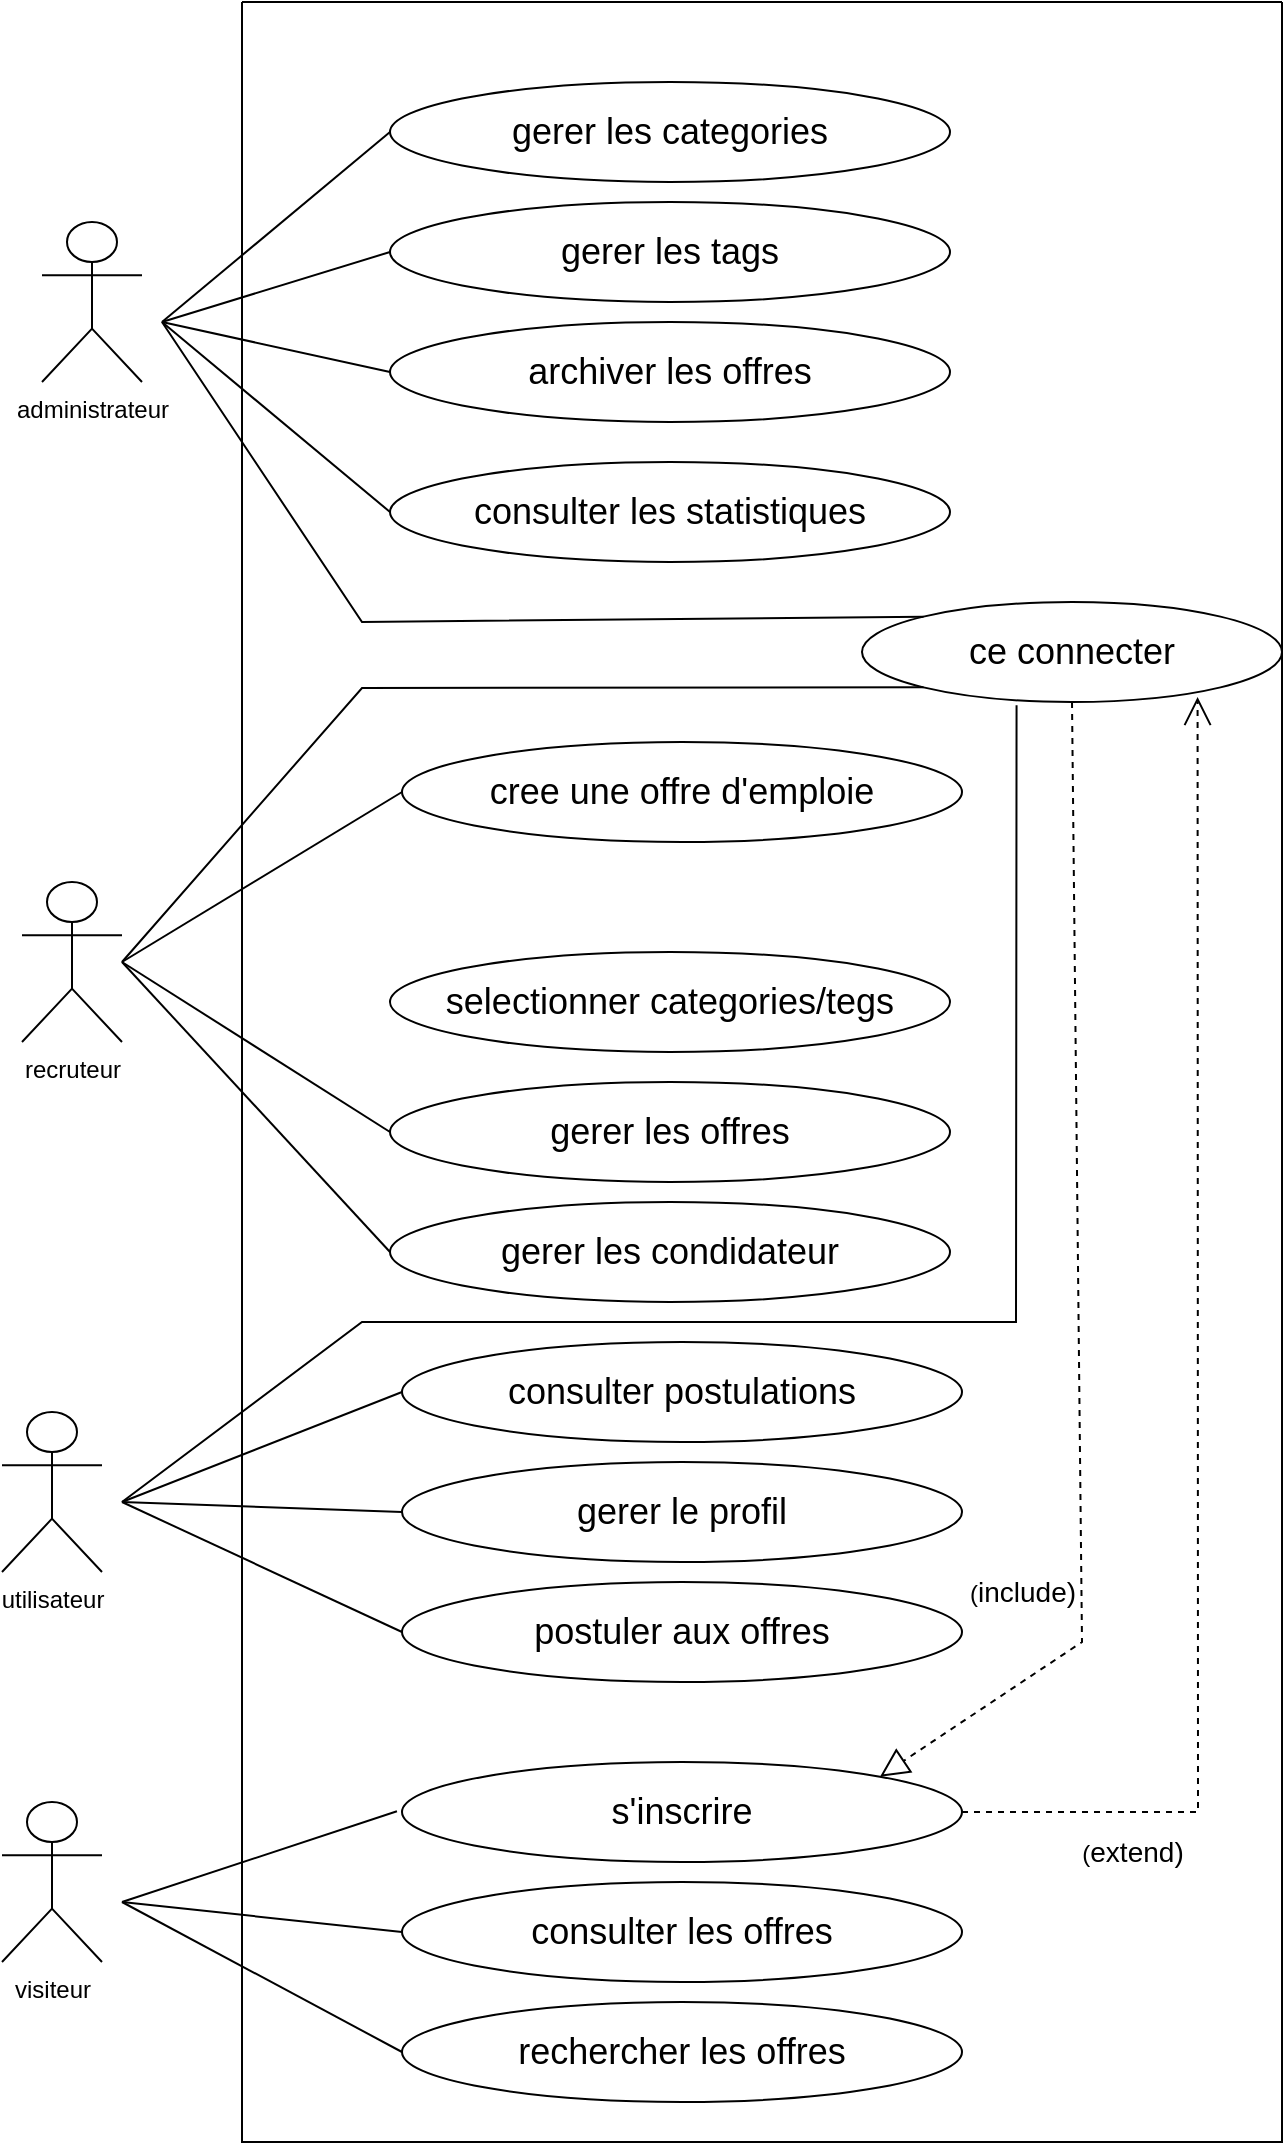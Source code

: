 <mxfile version="26.0.2">
  <diagram id="C5RBs43oDa-KdzZeNtuy" name="Page-1">
    <mxGraphModel dx="1985" dy="815" grid="1" gridSize="10" guides="1" tooltips="1" connect="1" arrows="1" fold="1" page="1" pageScale="1" pageWidth="827" pageHeight="1169" math="0" shadow="0">
      <root>
        <mxCell id="WIyWlLk6GJQsqaUBKTNV-0" />
        <mxCell id="WIyWlLk6GJQsqaUBKTNV-1" parent="WIyWlLk6GJQsqaUBKTNV-0" />
        <mxCell id="s31qBSAKNXmRd7B36Ofu-0" value="" style="swimlane;startSize=0;" parent="WIyWlLk6GJQsqaUBKTNV-1" vertex="1">
          <mxGeometry x="200" y="50" width="520" height="1070" as="geometry">
            <mxRectangle x="200" y="40" width="50" height="40" as="alternateBounds" />
          </mxGeometry>
        </mxCell>
        <mxCell id="s31qBSAKNXmRd7B36Ofu-1" value="&lt;span style=&quot;font-size: 18px;&quot;&gt;consulter les offres&lt;/span&gt;" style="ellipse;whiteSpace=wrap;html=1;" parent="s31qBSAKNXmRd7B36Ofu-0" vertex="1">
          <mxGeometry x="80" y="940" width="280" height="50" as="geometry" />
        </mxCell>
        <mxCell id="s31qBSAKNXmRd7B36Ofu-2" value="&lt;span style=&quot;font-size: 18px;&quot;&gt;rechercher&amp;nbsp;&lt;/span&gt;&lt;span style=&quot;font-size: 18px;&quot;&gt;les offres&lt;/span&gt;" style="ellipse;whiteSpace=wrap;html=1;" parent="s31qBSAKNXmRd7B36Ofu-0" vertex="1">
          <mxGeometry x="80" y="1000" width="280" height="50" as="geometry" />
        </mxCell>
        <mxCell id="s31qBSAKNXmRd7B36Ofu-7" value="&lt;span style=&quot;font-size: 18px;&quot;&gt;gerer les condidateur&lt;/span&gt;" style="ellipse;whiteSpace=wrap;html=1;" parent="s31qBSAKNXmRd7B36Ofu-0" vertex="1">
          <mxGeometry x="74" y="600" width="280" height="50" as="geometry" />
        </mxCell>
        <mxCell id="s31qBSAKNXmRd7B36Ofu-8" value="&lt;span style=&quot;font-size: 18px;&quot;&gt;gerer les offres&lt;/span&gt;" style="ellipse;whiteSpace=wrap;html=1;" parent="s31qBSAKNXmRd7B36Ofu-0" vertex="1">
          <mxGeometry x="74" y="540" width="280" height="50" as="geometry" />
        </mxCell>
        <mxCell id="s31qBSAKNXmRd7B36Ofu-9" value="&lt;span data-lucid-content=&quot;{&amp;quot;t&amp;quot;:&amp;quot;gestion des films&amp;quot;,&amp;quot;m&amp;quot;:[{&amp;quot;s&amp;quot;:0,&amp;quot;n&amp;quot;:&amp;quot;s&amp;quot;,&amp;quot;v&amp;quot;:18.667,&amp;quot;e&amp;quot;:17}]}&quot; data-lucid-type=&quot;application/vnd.lucid.text&quot;&gt;&lt;font style=&quot;font-size: 18px;&quot;&gt;cree une offre d&#39;emploie&lt;/font&gt;&lt;/span&gt;" style="ellipse;whiteSpace=wrap;html=1;" parent="s31qBSAKNXmRd7B36Ofu-0" vertex="1">
          <mxGeometry x="80" y="370" width="280" height="50" as="geometry" />
        </mxCell>
        <mxCell id="s31qBSAKNXmRd7B36Ofu-10" value="" style="endArrow=none;html=1;rounded=0;entryX=0;entryY=0.5;entryDx=0;entryDy=0;" parent="s31qBSAKNXmRd7B36Ofu-0" target="s31qBSAKNXmRd7B36Ofu-8" edge="1">
          <mxGeometry width="50" height="50" relative="1" as="geometry">
            <mxPoint x="-60" y="480" as="sourcePoint" />
            <mxPoint x="220" y="530" as="targetPoint" />
            <Array as="points" />
          </mxGeometry>
        </mxCell>
        <mxCell id="s31qBSAKNXmRd7B36Ofu-11" value="" style="endArrow=none;html=1;rounded=0;entryX=0;entryY=0.5;entryDx=0;entryDy=0;" parent="s31qBSAKNXmRd7B36Ofu-0" target="s31qBSAKNXmRd7B36Ofu-9" edge="1">
          <mxGeometry width="50" height="50" relative="1" as="geometry">
            <mxPoint x="-60" y="480" as="sourcePoint" />
            <mxPoint x="90" y="525" as="targetPoint" />
            <Array as="points" />
          </mxGeometry>
        </mxCell>
        <mxCell id="s31qBSAKNXmRd7B36Ofu-12" value="" style="endArrow=none;html=1;rounded=0;entryX=0;entryY=0.5;entryDx=0;entryDy=0;" parent="s31qBSAKNXmRd7B36Ofu-0" target="s31qBSAKNXmRd7B36Ofu-7" edge="1">
          <mxGeometry width="50" height="50" relative="1" as="geometry">
            <mxPoint x="-60" y="480" as="sourcePoint" />
            <mxPoint x="90" y="525" as="targetPoint" />
            <Array as="points" />
          </mxGeometry>
        </mxCell>
        <mxCell id="s31qBSAKNXmRd7B36Ofu-4" value="&lt;span style=&quot;font-size: 18px;&quot;&gt;postuler aux offres&lt;/span&gt;" style="ellipse;whiteSpace=wrap;html=1;" parent="s31qBSAKNXmRd7B36Ofu-0" vertex="1">
          <mxGeometry x="80" y="790" width="280" height="50" as="geometry" />
        </mxCell>
        <mxCell id="s31qBSAKNXmRd7B36Ofu-5" value="&lt;span style=&quot;font-size: 18px;&quot;&gt;gerer le profil&lt;/span&gt;" style="ellipse;whiteSpace=wrap;html=1;" parent="s31qBSAKNXmRd7B36Ofu-0" vertex="1">
          <mxGeometry x="80" y="730" width="280" height="50" as="geometry" />
        </mxCell>
        <mxCell id="s31qBSAKNXmRd7B36Ofu-6" value="&lt;span style=&quot;font-size: 18px;&quot;&gt;consulter postulations&lt;/span&gt;" style="ellipse;whiteSpace=wrap;html=1;" parent="s31qBSAKNXmRd7B36Ofu-0" vertex="1">
          <mxGeometry x="80" y="670" width="280" height="50" as="geometry" />
        </mxCell>
        <mxCell id="s31qBSAKNXmRd7B36Ofu-33" value="" style="endArrow=none;html=1;rounded=0;entryX=0;entryY=0.5;entryDx=0;entryDy=0;" parent="s31qBSAKNXmRd7B36Ofu-0" target="s31qBSAKNXmRd7B36Ofu-4" edge="1">
          <mxGeometry width="50" height="50" relative="1" as="geometry">
            <mxPoint x="-60" y="750" as="sourcePoint" />
            <mxPoint x="220" y="760" as="targetPoint" />
            <Array as="points" />
          </mxGeometry>
        </mxCell>
        <mxCell id="s31qBSAKNXmRd7B36Ofu-35" value="" style="endArrow=none;html=1;rounded=0;entryX=0;entryY=0.5;entryDx=0;entryDy=0;" parent="s31qBSAKNXmRd7B36Ofu-0" target="s31qBSAKNXmRd7B36Ofu-6" edge="1">
          <mxGeometry width="50" height="50" relative="1" as="geometry">
            <mxPoint x="-60" y="750" as="sourcePoint" />
            <mxPoint x="90" y="695" as="targetPoint" />
            <Array as="points" />
          </mxGeometry>
        </mxCell>
        <mxCell id="s31qBSAKNXmRd7B36Ofu-43" value="&lt;span style=&quot;font-size: 18px;&quot;&gt;s&#39;inscrire&lt;/span&gt;" style="ellipse;whiteSpace=wrap;html=1;" parent="s31qBSAKNXmRd7B36Ofu-0" vertex="1">
          <mxGeometry x="80" y="880" width="280" height="50" as="geometry" />
        </mxCell>
        <mxCell id="s31qBSAKNXmRd7B36Ofu-45" value="&lt;span style=&quot;font-size: 18px;&quot;&gt;archiver les offres&lt;/span&gt;" style="ellipse;whiteSpace=wrap;html=1;" parent="s31qBSAKNXmRd7B36Ofu-0" vertex="1">
          <mxGeometry x="74" y="160" width="280" height="50" as="geometry" />
        </mxCell>
        <mxCell id="s31qBSAKNXmRd7B36Ofu-46" value="&lt;span style=&quot;font-size: 18px;&quot;&gt;gerer les tags&lt;/span&gt;" style="ellipse;whiteSpace=wrap;html=1;" parent="s31qBSAKNXmRd7B36Ofu-0" vertex="1">
          <mxGeometry x="74" y="100" width="280" height="50" as="geometry" />
        </mxCell>
        <mxCell id="s31qBSAKNXmRd7B36Ofu-47" value="&lt;span data-lucid-content=&quot;{&amp;quot;t&amp;quot;:&amp;quot;gestion des films&amp;quot;,&amp;quot;m&amp;quot;:[{&amp;quot;s&amp;quot;:0,&amp;quot;n&amp;quot;:&amp;quot;s&amp;quot;,&amp;quot;v&amp;quot;:18.667,&amp;quot;e&amp;quot;:17}]}&quot; data-lucid-type=&quot;application/vnd.lucid.text&quot;&gt;&lt;font style=&quot;font-size: 18px;&quot;&gt;gerer les categories&lt;/font&gt;&lt;/span&gt;" style="ellipse;whiteSpace=wrap;html=1;" parent="s31qBSAKNXmRd7B36Ofu-0" vertex="1">
          <mxGeometry x="74" y="40" width="280" height="50" as="geometry" />
        </mxCell>
        <mxCell id="s31qBSAKNXmRd7B36Ofu-48" value="&lt;span style=&quot;font-size: 18px;&quot;&gt;consulter les statistiques&lt;/span&gt;" style="ellipse;whiteSpace=wrap;html=1;" parent="s31qBSAKNXmRd7B36Ofu-0" vertex="1">
          <mxGeometry x="74" y="230" width="280" height="50" as="geometry" />
        </mxCell>
        <mxCell id="s31qBSAKNXmRd7B36Ofu-49" value="&lt;span style=&quot;font-size: 18px;&quot;&gt;selectionner categories/tegs&lt;/span&gt;" style="ellipse;whiteSpace=wrap;html=1;" parent="s31qBSAKNXmRd7B36Ofu-0" vertex="1">
          <mxGeometry x="74" y="475" width="280" height="50" as="geometry" />
        </mxCell>
        <mxCell id="s31qBSAKNXmRd7B36Ofu-50" value="&lt;span data-lucid-content=&quot;{&amp;quot;t&amp;quot;:&amp;quot;gestion des films&amp;quot;,&amp;quot;m&amp;quot;:[{&amp;quot;s&amp;quot;:0,&amp;quot;n&amp;quot;:&amp;quot;s&amp;quot;,&amp;quot;v&amp;quot;:18.667,&amp;quot;e&amp;quot;:17}]}&quot; data-lucid-type=&quot;application/vnd.lucid.text&quot;&gt;&lt;font style=&quot;font-size: 18px;&quot;&gt;ce connecter&lt;/font&gt;&lt;/span&gt;" style="ellipse;whiteSpace=wrap;html=1;" parent="s31qBSAKNXmRd7B36Ofu-0" vertex="1">
          <mxGeometry x="310" y="300" width="210" height="50" as="geometry" />
        </mxCell>
        <mxCell id="s31qBSAKNXmRd7B36Ofu-51" value="" style="endArrow=none;html=1;rounded=0;entryX=0;entryY=0.5;entryDx=0;entryDy=0;" parent="s31qBSAKNXmRd7B36Ofu-0" edge="1">
          <mxGeometry width="50" height="50" relative="1" as="geometry">
            <mxPoint x="-40" y="160" as="sourcePoint" />
            <mxPoint x="74" y="65" as="targetPoint" />
            <Array as="points" />
          </mxGeometry>
        </mxCell>
        <mxCell id="s31qBSAKNXmRd7B36Ofu-52" value="" style="endArrow=none;html=1;rounded=0;entryX=0;entryY=0.5;entryDx=0;entryDy=0;" parent="s31qBSAKNXmRd7B36Ofu-0" edge="1">
          <mxGeometry width="50" height="50" relative="1" as="geometry">
            <mxPoint x="-40" y="160" as="sourcePoint" />
            <mxPoint x="74" y="255" as="targetPoint" />
            <Array as="points" />
          </mxGeometry>
        </mxCell>
        <mxCell id="s31qBSAKNXmRd7B36Ofu-53" value="" style="endArrow=none;html=1;rounded=0;entryX=0;entryY=0.5;entryDx=0;entryDy=0;" parent="s31qBSAKNXmRd7B36Ofu-0" target="s31qBSAKNXmRd7B36Ofu-45" edge="1">
          <mxGeometry width="50" height="50" relative="1" as="geometry">
            <mxPoint x="-40" y="160" as="sourcePoint" />
            <mxPoint x="84" y="265" as="targetPoint" />
            <Array as="points" />
          </mxGeometry>
        </mxCell>
        <mxCell id="s31qBSAKNXmRd7B36Ofu-54" value="" style="endArrow=none;html=1;rounded=0;entryX=0;entryY=0.5;entryDx=0;entryDy=0;" parent="s31qBSAKNXmRd7B36Ofu-0" target="s31qBSAKNXmRd7B36Ofu-46" edge="1">
          <mxGeometry width="50" height="50" relative="1" as="geometry">
            <mxPoint x="-40" y="160" as="sourcePoint" />
            <mxPoint x="84" y="195" as="targetPoint" />
            <Array as="points" />
          </mxGeometry>
        </mxCell>
        <mxCell id="s31qBSAKNXmRd7B36Ofu-66" value="" style="endArrow=open;endSize=12;dashed=1;html=1;rounded=0;exitX=1;exitY=0.5;exitDx=0;exitDy=0;entryX=0.799;entryY=0.949;entryDx=0;entryDy=0;entryPerimeter=0;" parent="s31qBSAKNXmRd7B36Ofu-0" source="s31qBSAKNXmRd7B36Ofu-43" target="s31qBSAKNXmRd7B36Ofu-50" edge="1">
          <mxGeometry width="160" relative="1" as="geometry">
            <mxPoint x="330" y="680" as="sourcePoint" />
            <mxPoint x="490" y="680" as="targetPoint" />
            <Array as="points">
              <mxPoint x="478" y="905" />
            </Array>
          </mxGeometry>
        </mxCell>
        <mxCell id="s31qBSAKNXmRd7B36Ofu-75" value="(&lt;span style=&quot;font-size: 14px;&quot;&gt;include)&lt;/span&gt;" style="text;html=1;align=center;verticalAlign=middle;resizable=0;points=[];autosize=1;strokeColor=none;fillColor=none;" parent="s31qBSAKNXmRd7B36Ofu-0" vertex="1">
          <mxGeometry x="350" y="780" width="80" height="30" as="geometry" />
        </mxCell>
        <mxCell id="s31qBSAKNXmRd7B36Ofu-78" value="(&lt;span style=&quot;font-size: 14px;&quot;&gt;extend&lt;/span&gt;&lt;span style=&quot;font-size: 14px;&quot;&gt;)&lt;/span&gt;" style="text;html=1;align=center;verticalAlign=middle;resizable=0;points=[];autosize=1;strokeColor=none;fillColor=none;" parent="s31qBSAKNXmRd7B36Ofu-0" vertex="1">
          <mxGeometry x="410" y="910" width="70" height="30" as="geometry" />
        </mxCell>
        <mxCell id="pxymAM-Tiz4OLTKwydcJ-0" value="" style="endArrow=block;dashed=1;endFill=0;endSize=12;html=1;rounded=0;entryX=1;entryY=0;entryDx=0;entryDy=0;exitX=0.5;exitY=1;exitDx=0;exitDy=0;" edge="1" parent="s31qBSAKNXmRd7B36Ofu-0" source="s31qBSAKNXmRd7B36Ofu-50" target="s31qBSAKNXmRd7B36Ofu-43">
          <mxGeometry width="160" relative="1" as="geometry">
            <mxPoint x="130" y="590" as="sourcePoint" />
            <mxPoint x="290" y="590" as="targetPoint" />
            <Array as="points">
              <mxPoint x="420" y="820" />
            </Array>
          </mxGeometry>
        </mxCell>
        <mxCell id="s31qBSAKNXmRd7B36Ofu-31" value="visiteur" style="shape=umlActor;verticalLabelPosition=bottom;verticalAlign=top;html=1;outlineConnect=0;" parent="WIyWlLk6GJQsqaUBKTNV-1" vertex="1">
          <mxGeometry x="80" y="950" width="50" height="80" as="geometry" />
        </mxCell>
        <mxCell id="s31qBSAKNXmRd7B36Ofu-37" value="" style="endArrow=none;html=1;rounded=0;entryX=0;entryY=0.5;entryDx=0;entryDy=0;" parent="WIyWlLk6GJQsqaUBKTNV-1" target="s31qBSAKNXmRd7B36Ofu-1" edge="1">
          <mxGeometry width="50" height="50" relative="1" as="geometry">
            <mxPoint x="140" y="1000" as="sourcePoint" />
            <mxPoint x="290" y="885" as="targetPoint" />
            <Array as="points" />
          </mxGeometry>
        </mxCell>
        <mxCell id="s31qBSAKNXmRd7B36Ofu-38" value="" style="endArrow=none;html=1;rounded=0;entryX=0;entryY=0.5;entryDx=0;entryDy=0;" parent="WIyWlLk6GJQsqaUBKTNV-1" target="s31qBSAKNXmRd7B36Ofu-2" edge="1">
          <mxGeometry width="50" height="50" relative="1" as="geometry">
            <mxPoint x="140" y="1000" as="sourcePoint" />
            <mxPoint x="290" y="995" as="targetPoint" />
            <Array as="points" />
          </mxGeometry>
        </mxCell>
        <mxCell id="s31qBSAKNXmRd7B36Ofu-39" value="administrateur" style="shape=umlActor;verticalLabelPosition=bottom;verticalAlign=top;html=1;outlineConnect=0;" parent="WIyWlLk6GJQsqaUBKTNV-1" vertex="1">
          <mxGeometry x="100" y="160" width="50" height="80" as="geometry" />
        </mxCell>
        <mxCell id="s31qBSAKNXmRd7B36Ofu-40" value="recruteur" style="shape=umlActor;verticalLabelPosition=bottom;verticalAlign=top;html=1;outlineConnect=0;" parent="WIyWlLk6GJQsqaUBKTNV-1" vertex="1">
          <mxGeometry x="90" y="490" width="50" height="80" as="geometry" />
        </mxCell>
        <mxCell id="s31qBSAKNXmRd7B36Ofu-44" value="" style="endArrow=none;html=1;rounded=0;entryX=-0.009;entryY=0.493;entryDx=0;entryDy=0;entryPerimeter=0;" parent="WIyWlLk6GJQsqaUBKTNV-1" target="s31qBSAKNXmRd7B36Ofu-43" edge="1">
          <mxGeometry width="50" height="50" relative="1" as="geometry">
            <mxPoint x="140" y="1000" as="sourcePoint" />
            <mxPoint x="290" y="1015" as="targetPoint" />
            <Array as="points" />
          </mxGeometry>
        </mxCell>
        <mxCell id="s31qBSAKNXmRd7B36Ofu-32" value="utilisateur" style="shape=umlActor;verticalLabelPosition=bottom;verticalAlign=top;html=1;outlineConnect=0;" parent="WIyWlLk6GJQsqaUBKTNV-1" vertex="1">
          <mxGeometry x="80" y="755" width="50" height="80" as="geometry" />
        </mxCell>
        <mxCell id="s31qBSAKNXmRd7B36Ofu-34" value="" style="endArrow=none;html=1;rounded=0;entryX=0;entryY=0.5;entryDx=0;entryDy=0;" parent="WIyWlLk6GJQsqaUBKTNV-1" target="s31qBSAKNXmRd7B36Ofu-5" edge="1">
          <mxGeometry width="50" height="50" relative="1" as="geometry">
            <mxPoint x="140" y="800" as="sourcePoint" />
            <mxPoint x="290" y="795" as="targetPoint" />
            <Array as="points" />
          </mxGeometry>
        </mxCell>
        <mxCell id="pxymAM-Tiz4OLTKwydcJ-1" value="" style="endArrow=none;html=1;rounded=0;entryX=0;entryY=0;entryDx=0;entryDy=0;" edge="1" parent="WIyWlLk6GJQsqaUBKTNV-1" target="s31qBSAKNXmRd7B36Ofu-50">
          <mxGeometry width="50" height="50" relative="1" as="geometry">
            <mxPoint x="160" y="210" as="sourcePoint" />
            <mxPoint x="480" y="260" as="targetPoint" />
            <Array as="points">
              <mxPoint x="260" y="360" />
            </Array>
          </mxGeometry>
        </mxCell>
        <mxCell id="pxymAM-Tiz4OLTKwydcJ-2" value="" style="endArrow=none;html=1;rounded=0;entryX=0;entryY=1;entryDx=0;entryDy=0;" edge="1" parent="WIyWlLk6GJQsqaUBKTNV-1" target="s31qBSAKNXmRd7B36Ofu-50">
          <mxGeometry width="50" height="50" relative="1" as="geometry">
            <mxPoint x="140" y="530" as="sourcePoint" />
            <mxPoint x="480" y="260" as="targetPoint" />
            <Array as="points">
              <mxPoint x="260" y="393" />
            </Array>
          </mxGeometry>
        </mxCell>
        <mxCell id="pxymAM-Tiz4OLTKwydcJ-3" value="" style="endArrow=none;html=1;rounded=0;entryX=0.368;entryY=1.032;entryDx=0;entryDy=0;entryPerimeter=0;" edge="1" parent="WIyWlLk6GJQsqaUBKTNV-1" target="s31qBSAKNXmRd7B36Ofu-50">
          <mxGeometry width="50" height="50" relative="1" as="geometry">
            <mxPoint x="140" y="800" as="sourcePoint" />
            <mxPoint x="480" y="680" as="targetPoint" />
            <Array as="points">
              <mxPoint x="260" y="710" />
              <mxPoint x="587" y="710" />
            </Array>
          </mxGeometry>
        </mxCell>
      </root>
    </mxGraphModel>
  </diagram>
</mxfile>
